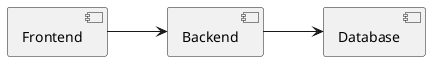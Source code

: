 @startuml
left to right direction
component "Frontend" as Frontend
component "Backend" as Backend
component "Database" as DB
Frontend --> Backend
Backend --> DB
@enduml
